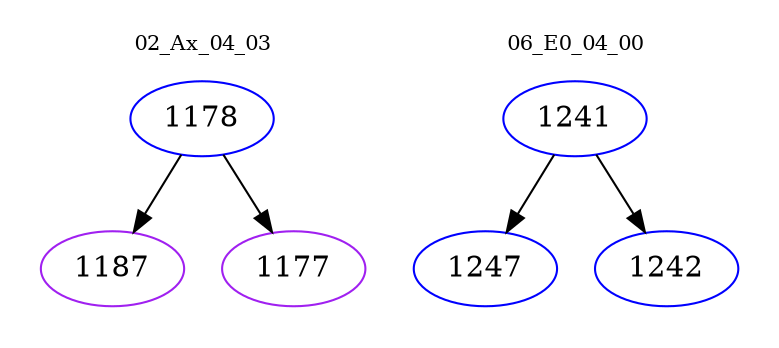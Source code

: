 digraph{
subgraph cluster_0 {
color = white
label = "02_Ax_04_03";
fontsize=10;
T0_1178 [label="1178", color="blue"]
T0_1178 -> T0_1187 [color="black"]
T0_1187 [label="1187", color="purple"]
T0_1178 -> T0_1177 [color="black"]
T0_1177 [label="1177", color="purple"]
}
subgraph cluster_1 {
color = white
label = "06_E0_04_00";
fontsize=10;
T1_1241 [label="1241", color="blue"]
T1_1241 -> T1_1247 [color="black"]
T1_1247 [label="1247", color="blue"]
T1_1241 -> T1_1242 [color="black"]
T1_1242 [label="1242", color="blue"]
}
}

